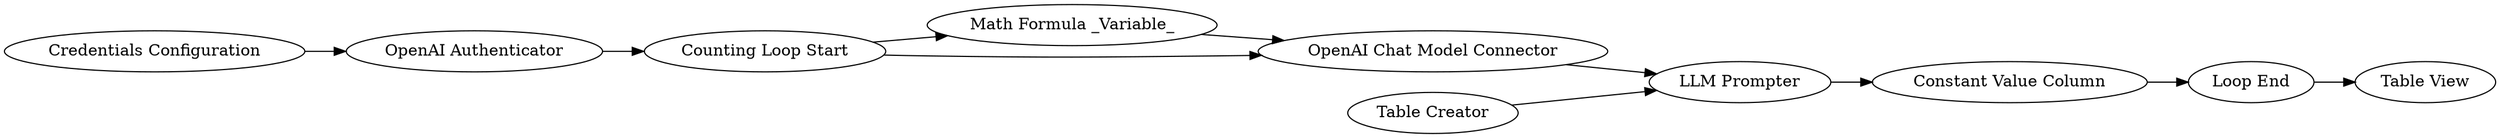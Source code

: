 digraph {
	"-2374667796649235944_82" [label="Credentials Configuration"]
	"-2374667796649235944_105" [label="Math Formula _Variable_"]
	"-2374667796649235944_107" [label="Constant Value Column"]
	"-2374667796649235944_101" [label="Counting Loop Start"]
	"-2374667796649235944_130" [label="OpenAI Chat Model Connector"]
	"-2374667796649235944_129" [label="OpenAI Authenticator"]
	"-2374667796649235944_128" [label="LLM Prompter"]
	"-2374667796649235944_93" [label="Table Creator"]
	"-2374667796649235944_102" [label="Loop End"]
	"-2374667796649235944_127" [label="Table View"]
	"-2374667796649235944_107" -> "-2374667796649235944_102"
	"-2374667796649235944_102" -> "-2374667796649235944_127"
	"-2374667796649235944_93" -> "-2374667796649235944_128"
	"-2374667796649235944_101" -> "-2374667796649235944_105"
	"-2374667796649235944_105" -> "-2374667796649235944_130"
	"-2374667796649235944_82" -> "-2374667796649235944_129"
	"-2374667796649235944_129" -> "-2374667796649235944_101"
	"-2374667796649235944_130" -> "-2374667796649235944_128"
	"-2374667796649235944_128" -> "-2374667796649235944_107"
	"-2374667796649235944_101" -> "-2374667796649235944_130"
	rankdir=LR
}
